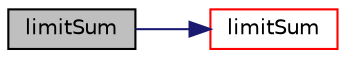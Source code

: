 digraph "limitSum"
{
  bgcolor="transparent";
  edge [fontname="Helvetica",fontsize="10",labelfontname="Helvetica",labelfontsize="10"];
  node [fontname="Helvetica",fontsize="10",shape=record];
  rankdir="LR";
  Node4203 [label="limitSum",height=0.2,width=0.4,color="black", fillcolor="grey75", style="filled", fontcolor="black"];
  Node4203 -> Node4204 [color="midnightblue",fontsize="10",style="solid",fontname="Helvetica"];
  Node4204 [label="limitSum",height=0.2,width=0.4,color="red",URL="$a21864.html#aaae3018ee0507861d4bc922ead356165"];
}
